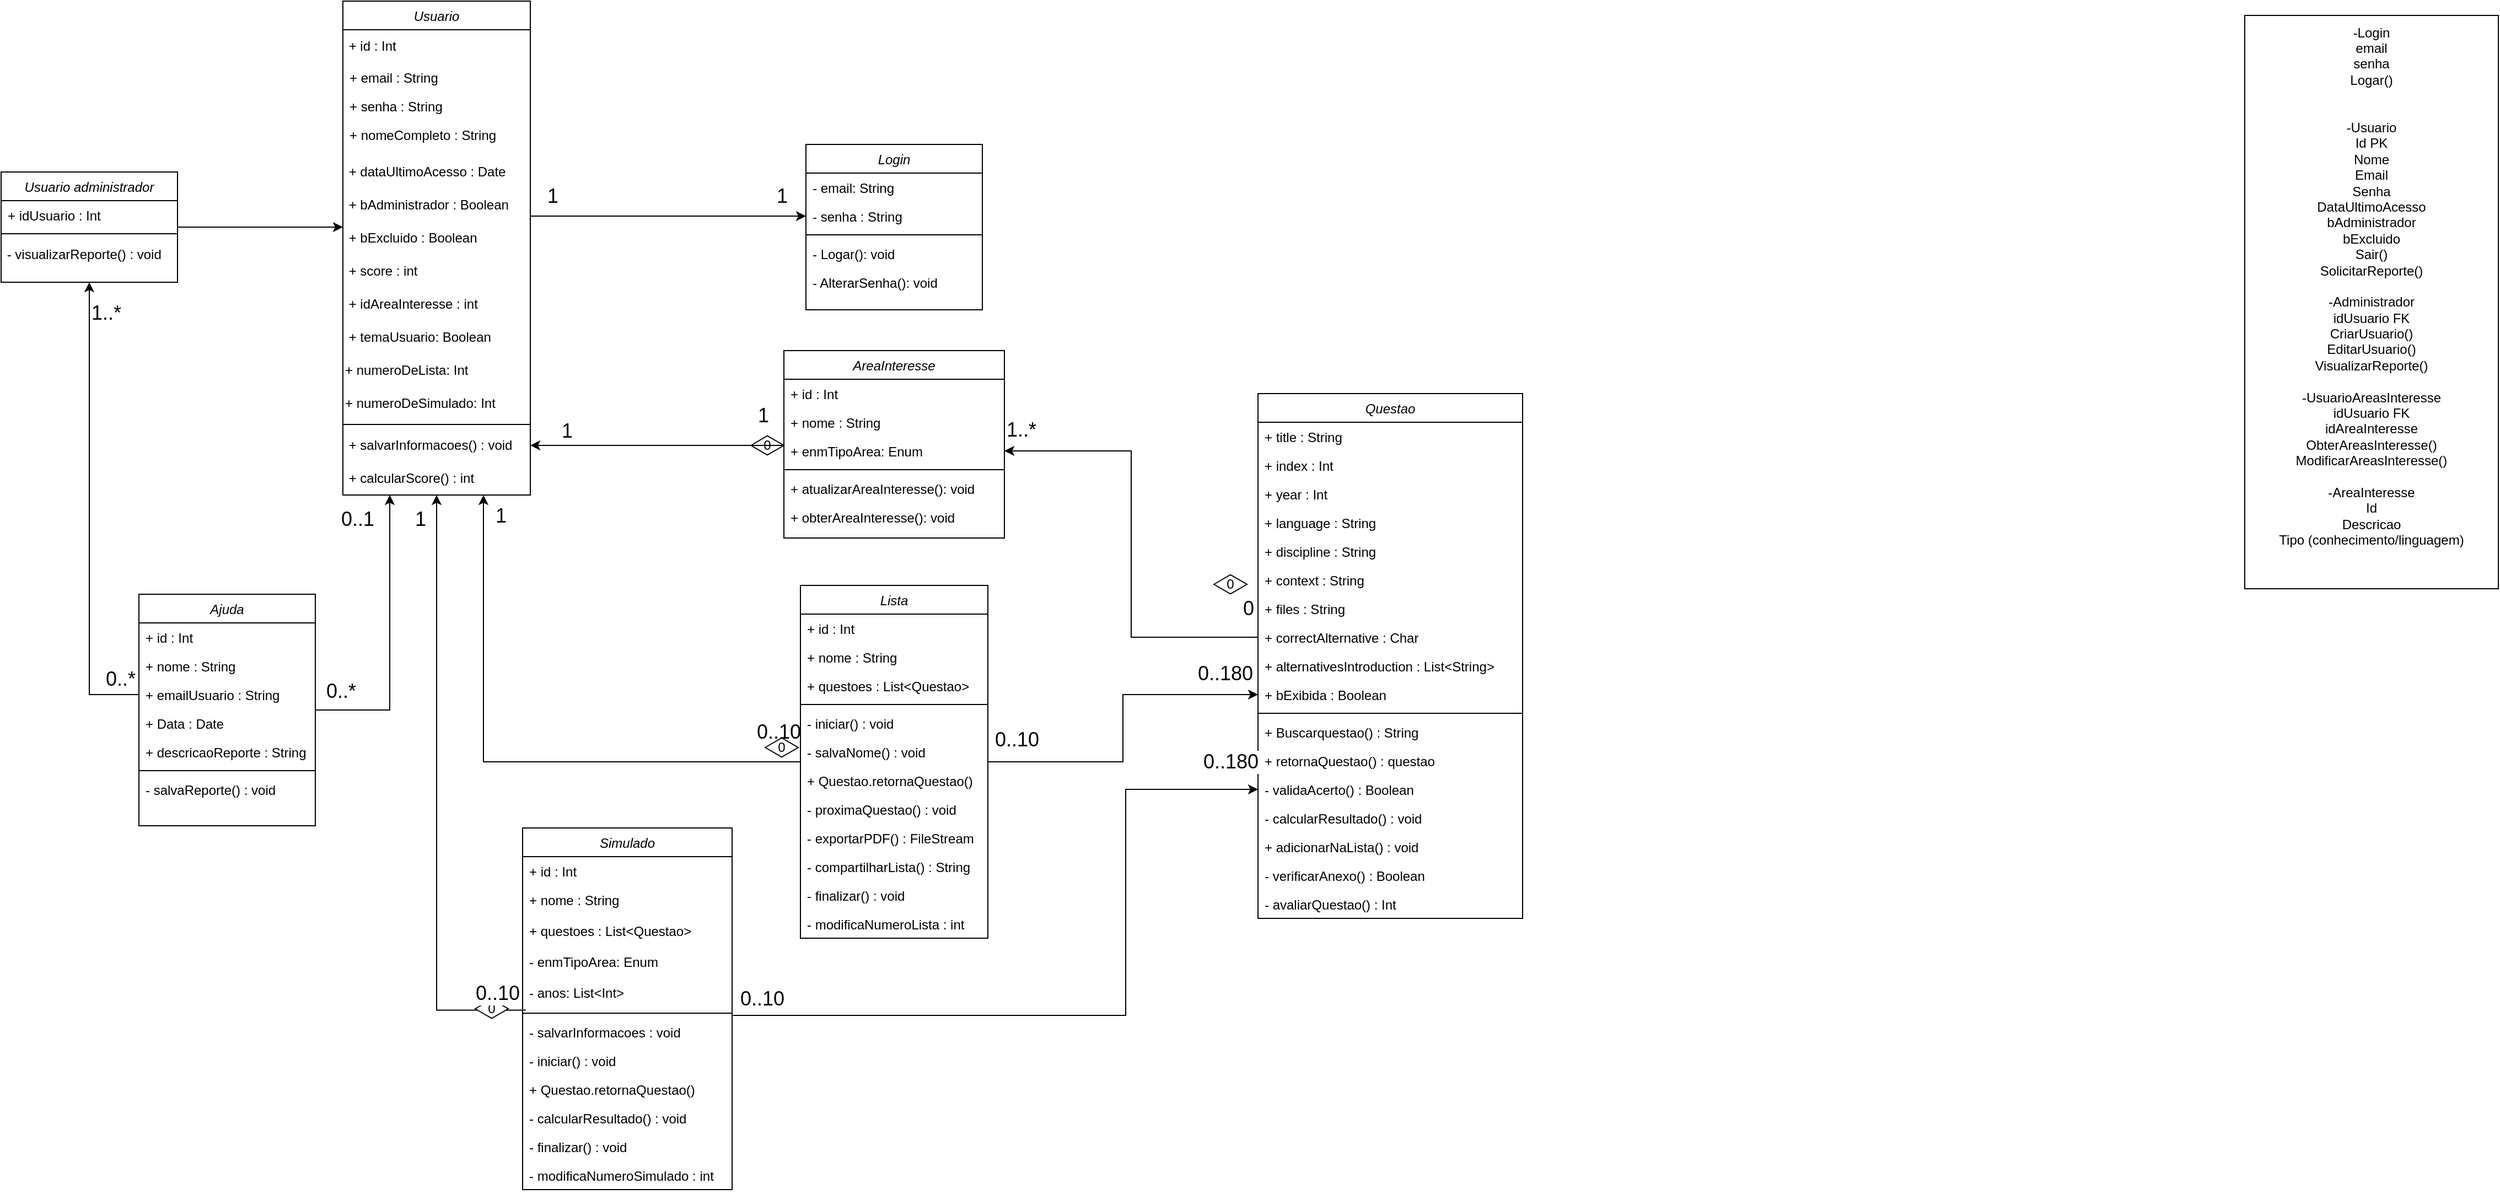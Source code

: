 <mxfile version="26.2.14">
  <diagram id="C5RBs43oDa-KdzZeNtuy" name="Page-1">
    <mxGraphModel dx="3031" dy="785" grid="1" gridSize="10" guides="1" tooltips="1" connect="1" arrows="1" fold="1" page="1" pageScale="1" pageWidth="827" pageHeight="1169" math="0" shadow="0">
      <root>
        <mxCell id="WIyWlLk6GJQsqaUBKTNV-0" />
        <mxCell id="WIyWlLk6GJQsqaUBKTNV-1" parent="WIyWlLk6GJQsqaUBKTNV-0" />
        <mxCell id="c03Vbg7cdXfMLgZm8cjn-12" style="edgeStyle=orthogonalEdgeStyle;rounded=0;orthogonalLoop=1;jettySize=auto;html=1;entryX=0;entryY=0.5;entryDx=0;entryDy=0;" edge="1" parent="WIyWlLk6GJQsqaUBKTNV-1" source="zkfFHV4jXpPFQw0GAbJ--0" target="qV7Jv20aMx51wb-Dibgy-13">
          <mxGeometry relative="1" as="geometry">
            <mxPoint x="-785" y="232" as="targetPoint" />
            <Array as="points">
              <mxPoint x="-925" y="232" />
              <mxPoint x="-925" y="232" />
            </Array>
          </mxGeometry>
        </mxCell>
        <mxCell id="c03Vbg7cdXfMLgZm8cjn-13" value="&lt;font style=&quot;font-size: 18px;&quot;&gt;1&lt;/font&gt;" style="edgeLabel;html=1;align=center;verticalAlign=middle;resizable=0;points=[];" connectable="0" vertex="1" parent="c03Vbg7cdXfMLgZm8cjn-12">
          <mxGeometry x="0.764" y="-3" relative="1" as="geometry">
            <mxPoint x="7" y="-21" as="offset" />
          </mxGeometry>
        </mxCell>
        <mxCell id="zkfFHV4jXpPFQw0GAbJ--0" value="Usuario" style="swimlane;fontStyle=2;align=center;verticalAlign=top;childLayout=stackLayout;horizontal=1;startSize=26;horizontalStack=0;resizeParent=1;resizeLast=0;collapsible=1;marginBottom=0;rounded=0;shadow=0;strokeWidth=1;" parent="WIyWlLk6GJQsqaUBKTNV-1" vertex="1">
          <mxGeometry x="-1155" y="37" width="170" height="448" as="geometry">
            <mxRectangle x="230" y="140" width="160" height="26" as="alternateBounds" />
          </mxGeometry>
        </mxCell>
        <mxCell id="qV7Jv20aMx51wb-Dibgy-1" value="&amp;nbsp;+ id : Int" style="text;html=1;align=left;verticalAlign=middle;whiteSpace=wrap;rounded=0;" parent="zkfFHV4jXpPFQw0GAbJ--0" vertex="1">
          <mxGeometry y="26" width="170" height="30" as="geometry" />
        </mxCell>
        <mxCell id="zkfFHV4jXpPFQw0GAbJ--1" value="+ email : String" style="text;align=left;verticalAlign=top;spacingLeft=4;spacingRight=4;overflow=hidden;rotatable=0;points=[[0,0.5],[1,0.5]];portConstraint=eastwest;" parent="zkfFHV4jXpPFQw0GAbJ--0" vertex="1">
          <mxGeometry y="56" width="170" height="26" as="geometry" />
        </mxCell>
        <mxCell id="zkfFHV4jXpPFQw0GAbJ--2" value="+ senha : String" style="text;align=left;verticalAlign=top;spacingLeft=4;spacingRight=4;overflow=hidden;rotatable=0;points=[[0,0.5],[1,0.5]];portConstraint=eastwest;rounded=0;shadow=0;html=0;" parent="zkfFHV4jXpPFQw0GAbJ--0" vertex="1">
          <mxGeometry y="82" width="170" height="26" as="geometry" />
        </mxCell>
        <mxCell id="zkfFHV4jXpPFQw0GAbJ--3" value="+ nomeCompleto : String" style="text;align=left;verticalAlign=top;spacingLeft=4;spacingRight=4;overflow=hidden;rotatable=0;points=[[0,0.5],[1,0.5]];portConstraint=eastwest;rounded=0;shadow=0;html=0;" parent="zkfFHV4jXpPFQw0GAbJ--0" vertex="1">
          <mxGeometry y="108" width="170" height="32" as="geometry" />
        </mxCell>
        <mxCell id="qV7Jv20aMx51wb-Dibgy-7" value="&amp;nbsp;+ dataUltimoAcesso : Date" style="text;html=1;align=left;verticalAlign=middle;whiteSpace=wrap;rounded=0;" parent="zkfFHV4jXpPFQw0GAbJ--0" vertex="1">
          <mxGeometry y="140" width="170" height="30" as="geometry" />
        </mxCell>
        <mxCell id="qV7Jv20aMx51wb-Dibgy-8" value="&amp;nbsp;+ bAdministrador : Boolean" style="text;html=1;align=left;verticalAlign=middle;whiteSpace=wrap;rounded=0;" parent="zkfFHV4jXpPFQw0GAbJ--0" vertex="1">
          <mxGeometry y="170" width="170" height="30" as="geometry" />
        </mxCell>
        <mxCell id="qV7Jv20aMx51wb-Dibgy-9" value="&amp;nbsp;+ bExcluido : Boolean" style="text;html=1;align=left;verticalAlign=middle;whiteSpace=wrap;rounded=0;" parent="zkfFHV4jXpPFQw0GAbJ--0" vertex="1">
          <mxGeometry y="200" width="170" height="30" as="geometry" />
        </mxCell>
        <mxCell id="nvasFHb4Qg3l4fAu3OuT-20" value="&amp;nbsp;+ score : int" style="text;html=1;align=left;verticalAlign=middle;whiteSpace=wrap;rounded=0;" parent="zkfFHV4jXpPFQw0GAbJ--0" vertex="1">
          <mxGeometry y="230" width="170" height="30" as="geometry" />
        </mxCell>
        <mxCell id="nvasFHb4Qg3l4fAu3OuT-32" value="&amp;nbsp;+ idAreaInteresse : int" style="text;html=1;align=left;verticalAlign=middle;whiteSpace=wrap;rounded=0;" parent="zkfFHV4jXpPFQw0GAbJ--0" vertex="1">
          <mxGeometry y="260" width="170" height="30" as="geometry" />
        </mxCell>
        <mxCell id="c03Vbg7cdXfMLgZm8cjn-0" value="&amp;nbsp;+ temaUsuario: Boolean" style="text;html=1;align=left;verticalAlign=middle;whiteSpace=wrap;rounded=0;" vertex="1" parent="zkfFHV4jXpPFQw0GAbJ--0">
          <mxGeometry y="290" width="170" height="30" as="geometry" />
        </mxCell>
        <mxCell id="c03Vbg7cdXfMLgZm8cjn-41" value="+ numeroDeLista: Int" style="text;html=1;align=left;verticalAlign=middle;whiteSpace=wrap;rounded=0;" vertex="1" parent="zkfFHV4jXpPFQw0GAbJ--0">
          <mxGeometry y="320" width="170" height="30" as="geometry" />
        </mxCell>
        <mxCell id="c03Vbg7cdXfMLgZm8cjn-42" value="+ numeroDeSimulado: Int" style="text;html=1;align=left;verticalAlign=middle;whiteSpace=wrap;rounded=0;" vertex="1" parent="zkfFHV4jXpPFQw0GAbJ--0">
          <mxGeometry y="350" width="170" height="30" as="geometry" />
        </mxCell>
        <mxCell id="zkfFHV4jXpPFQw0GAbJ--4" value="" style="line;html=1;strokeWidth=1;align=left;verticalAlign=middle;spacingTop=-1;spacingLeft=3;spacingRight=3;rotatable=0;labelPosition=right;points=[];portConstraint=eastwest;" parent="zkfFHV4jXpPFQw0GAbJ--0" vertex="1">
          <mxGeometry y="380" width="170" height="8" as="geometry" />
        </mxCell>
        <mxCell id="c03Vbg7cdXfMLgZm8cjn-8" value="&amp;nbsp;+ salvarInformacoes() : void" style="text;strokeColor=none;align=left;fillColor=none;html=1;verticalAlign=middle;whiteSpace=wrap;rounded=0;" vertex="1" parent="zkfFHV4jXpPFQw0GAbJ--0">
          <mxGeometry y="388" width="170" height="30" as="geometry" />
        </mxCell>
        <mxCell id="nvasFHb4Qg3l4fAu3OuT-42" value="&amp;nbsp;+ calcularScore() : int" style="text;strokeColor=none;align=left;fillColor=none;html=1;verticalAlign=middle;whiteSpace=wrap;rounded=0;" parent="zkfFHV4jXpPFQw0GAbJ--0" vertex="1">
          <mxGeometry y="418" width="170" height="30" as="geometry" />
        </mxCell>
        <mxCell id="qV7Jv20aMx51wb-Dibgy-11" value="Login" style="swimlane;fontStyle=2;align=center;verticalAlign=top;childLayout=stackLayout;horizontal=1;startSize=26;horizontalStack=0;resizeParent=1;resizeLast=0;collapsible=1;marginBottom=0;rounded=0;shadow=0;strokeWidth=1;" parent="WIyWlLk6GJQsqaUBKTNV-1" vertex="1">
          <mxGeometry x="-735" y="167" width="160" height="150" as="geometry">
            <mxRectangle x="230" y="140" width="160" height="26" as="alternateBounds" />
          </mxGeometry>
        </mxCell>
        <mxCell id="qV7Jv20aMx51wb-Dibgy-12" value="- email: String" style="text;align=left;verticalAlign=top;spacingLeft=4;spacingRight=4;overflow=hidden;rotatable=0;points=[[0,0.5],[1,0.5]];portConstraint=eastwest;" parent="qV7Jv20aMx51wb-Dibgy-11" vertex="1">
          <mxGeometry y="26" width="160" height="26" as="geometry" />
        </mxCell>
        <mxCell id="qV7Jv20aMx51wb-Dibgy-13" value="- senha : String" style="text;align=left;verticalAlign=top;spacingLeft=4;spacingRight=4;overflow=hidden;rotatable=0;points=[[0,0.5],[1,0.5]];portConstraint=eastwest;rounded=0;shadow=0;html=0;" parent="qV7Jv20aMx51wb-Dibgy-11" vertex="1">
          <mxGeometry y="52" width="160" height="26" as="geometry" />
        </mxCell>
        <mxCell id="qV7Jv20aMx51wb-Dibgy-24" value="" style="line;html=1;strokeWidth=1;align=left;verticalAlign=middle;spacingTop=-1;spacingLeft=3;spacingRight=3;rotatable=0;labelPosition=right;points=[];portConstraint=eastwest;" parent="qV7Jv20aMx51wb-Dibgy-11" vertex="1">
          <mxGeometry y="78" width="160" height="8" as="geometry" />
        </mxCell>
        <mxCell id="qV7Jv20aMx51wb-Dibgy-25" value="- Logar(): void" style="text;align=left;verticalAlign=top;spacingLeft=4;spacingRight=4;overflow=hidden;rotatable=0;points=[[0,0.5],[1,0.5]];portConstraint=eastwest;" parent="qV7Jv20aMx51wb-Dibgy-11" vertex="1">
          <mxGeometry y="86" width="160" height="26" as="geometry" />
        </mxCell>
        <mxCell id="qV7Jv20aMx51wb-Dibgy-36" value="- AlterarSenha(): void" style="text;align=left;verticalAlign=top;spacingLeft=4;spacingRight=4;overflow=hidden;rotatable=0;points=[[0,0.5],[1,0.5]];portConstraint=eastwest;" parent="qV7Jv20aMx51wb-Dibgy-11" vertex="1">
          <mxGeometry y="112" width="160" height="26" as="geometry" />
        </mxCell>
        <mxCell id="t_7tJUlSHLkXZCwPJLof-0" value="&lt;div&gt;-Login&lt;/div&gt;&lt;div&gt;email&lt;/div&gt;&lt;div&gt;senha&lt;/div&gt;&lt;div&gt;Logar()&lt;/div&gt;&lt;div&gt;&lt;br&gt;&lt;/div&gt;&lt;div&gt;&lt;br&gt;&lt;/div&gt;&lt;div&gt;-Usuario&lt;/div&gt;&lt;div&gt;Id PK&lt;/div&gt;&lt;div&gt;Nome&lt;/div&gt;&lt;div&gt;Email&lt;/div&gt;&lt;div&gt;Senha&lt;/div&gt;&lt;div&gt;DataUltimoAcesso&lt;/div&gt;&lt;div&gt;bAdministrador&lt;/div&gt;&lt;div&gt;bExcluido&lt;/div&gt;&lt;div&gt;Sair()&lt;/div&gt;&lt;div&gt;SolicitarReporte()&lt;/div&gt;&lt;div&gt;&lt;br&gt;&lt;/div&gt;&lt;div&gt;-Administrador&lt;/div&gt;&lt;div&gt;idUsuario FK&lt;/div&gt;&lt;div&gt;CriarUsuario()&lt;/div&gt;&lt;div&gt;EditarUsuario()&lt;/div&gt;&lt;div&gt;VisualizarReporte()&lt;/div&gt;&lt;div&gt;&lt;br&gt;&lt;/div&gt;&lt;div&gt;-UsuarioAreasInteresse&lt;/div&gt;&lt;div&gt;idUsuario FK&lt;/div&gt;&lt;div&gt;idAreaInteresse&lt;/div&gt;&lt;div&gt;ObterAreasInteresse()&lt;/div&gt;&lt;div&gt;ModificarAreasInteresse()&lt;/div&gt;&lt;div&gt;&lt;br&gt;&lt;/div&gt;&lt;div&gt;-AreaInteresse&lt;/div&gt;&lt;div&gt;Id&lt;/div&gt;&lt;div&gt;Descricao&lt;/div&gt;&lt;div&gt;Tipo (conhecimento/linguagem)&lt;/div&gt;&lt;div&gt;&lt;br&gt;&lt;/div&gt;&lt;div&gt;&lt;br&gt;&lt;/div&gt;" style="rounded=0;whiteSpace=wrap;html=1;" parent="WIyWlLk6GJQsqaUBKTNV-1" vertex="1">
          <mxGeometry x="570" y="50" width="230" height="520" as="geometry" />
        </mxCell>
        <mxCell id="c03Vbg7cdXfMLgZm8cjn-75" style="edgeStyle=orthogonalEdgeStyle;rounded=0;orthogonalLoop=1;jettySize=auto;html=1;" edge="1" parent="WIyWlLk6GJQsqaUBKTNV-1" source="qV7Jv20aMx51wb-Dibgy-28" target="qV7Jv20aMx51wb-Dibgy-9">
          <mxGeometry relative="1" as="geometry">
            <Array as="points">
              <mxPoint x="-1185" y="242" />
              <mxPoint x="-1185" y="242" />
            </Array>
          </mxGeometry>
        </mxCell>
        <mxCell id="qV7Jv20aMx51wb-Dibgy-28" value="Usuario administrador" style="swimlane;fontStyle=2;align=center;verticalAlign=top;childLayout=stackLayout;horizontal=1;startSize=26;horizontalStack=0;resizeParent=1;resizeLast=0;collapsible=1;marginBottom=0;rounded=0;shadow=0;strokeWidth=1;" parent="WIyWlLk6GJQsqaUBKTNV-1" vertex="1">
          <mxGeometry x="-1465" y="192" width="160" height="100" as="geometry">
            <mxRectangle x="230" y="140" width="160" height="26" as="alternateBounds" />
          </mxGeometry>
        </mxCell>
        <mxCell id="qV7Jv20aMx51wb-Dibgy-29" value="+ idUsuario : Int" style="text;align=left;verticalAlign=top;spacingLeft=4;spacingRight=4;overflow=hidden;rotatable=0;points=[[0,0.5],[1,0.5]];portConstraint=eastwest;" parent="qV7Jv20aMx51wb-Dibgy-28" vertex="1">
          <mxGeometry y="26" width="160" height="26" as="geometry" />
        </mxCell>
        <mxCell id="qV7Jv20aMx51wb-Dibgy-32" value="" style="line;html=1;strokeWidth=1;align=left;verticalAlign=middle;spacingTop=-1;spacingLeft=3;spacingRight=3;rotatable=0;labelPosition=right;points=[];portConstraint=eastwest;" parent="qV7Jv20aMx51wb-Dibgy-28" vertex="1">
          <mxGeometry y="52" width="160" height="8" as="geometry" />
        </mxCell>
        <mxCell id="qV7Jv20aMx51wb-Dibgy-34" value="&lt;span style=&quot;text-wrap-mode: nowrap;&quot;&gt;&amp;nbsp;- visualizarReporte() : void&lt;/span&gt;" style="text;html=1;align=left;verticalAlign=middle;whiteSpace=wrap;rounded=0;" parent="qV7Jv20aMx51wb-Dibgy-28" vertex="1">
          <mxGeometry y="60" width="160" height="30" as="geometry" />
        </mxCell>
        <mxCell id="c03Vbg7cdXfMLgZm8cjn-46" style="edgeStyle=orthogonalEdgeStyle;rounded=0;orthogonalLoop=1;jettySize=auto;html=1;entryX=0.75;entryY=1;entryDx=0;entryDy=0;" edge="1" parent="WIyWlLk6GJQsqaUBKTNV-1" source="qV7Jv20aMx51wb-Dibgy-37" target="nvasFHb4Qg3l4fAu3OuT-42">
          <mxGeometry relative="1" as="geometry" />
        </mxCell>
        <mxCell id="c03Vbg7cdXfMLgZm8cjn-49" value="&lt;font style=&quot;font-size: 18px;&quot;&gt;1&lt;/font&gt;" style="edgeLabel;html=1;align=center;verticalAlign=middle;resizable=0;points=[];" connectable="0" vertex="1" parent="c03Vbg7cdXfMLgZm8cjn-46">
          <mxGeometry x="0.936" relative="1" as="geometry">
            <mxPoint x="15" y="2" as="offset" />
          </mxGeometry>
        </mxCell>
        <mxCell id="c03Vbg7cdXfMLgZm8cjn-50" value="&lt;font style=&quot;font-size: 18px;&quot;&gt;0..10&lt;/font&gt;" style="edgeLabel;html=1;align=center;verticalAlign=middle;resizable=0;points=[];" connectable="0" vertex="1" parent="c03Vbg7cdXfMLgZm8cjn-46">
          <mxGeometry x="-0.737" y="-1" relative="1" as="geometry">
            <mxPoint x="49" y="-26" as="offset" />
          </mxGeometry>
        </mxCell>
        <mxCell id="c03Vbg7cdXfMLgZm8cjn-57" style="edgeStyle=orthogonalEdgeStyle;rounded=0;orthogonalLoop=1;jettySize=auto;html=1;entryX=0;entryY=0.5;entryDx=0;entryDy=0;" edge="1" parent="WIyWlLk6GJQsqaUBKTNV-1" source="qV7Jv20aMx51wb-Dibgy-37" target="nvasFHb4Qg3l4fAu3OuT-40">
          <mxGeometry relative="1" as="geometry" />
        </mxCell>
        <mxCell id="c03Vbg7cdXfMLgZm8cjn-58" value="&lt;font style=&quot;font-size: 18px;&quot;&gt;0..10&lt;/font&gt;" style="edgeLabel;html=1;align=center;verticalAlign=middle;resizable=0;points=[];" connectable="0" vertex="1" parent="c03Vbg7cdXfMLgZm8cjn-57">
          <mxGeometry x="-0.905" y="-2" relative="1" as="geometry">
            <mxPoint x="11" y="-22" as="offset" />
          </mxGeometry>
        </mxCell>
        <mxCell id="c03Vbg7cdXfMLgZm8cjn-59" value="&lt;font style=&quot;font-size: 18px;&quot;&gt;0..180&lt;/font&gt;" style="edgeLabel;html=1;align=center;verticalAlign=middle;resizable=0;points=[];" connectable="0" vertex="1" parent="c03Vbg7cdXfMLgZm8cjn-57">
          <mxGeometry x="0.882" y="2" relative="1" as="geometry">
            <mxPoint x="-12" y="-17" as="offset" />
          </mxGeometry>
        </mxCell>
        <mxCell id="qV7Jv20aMx51wb-Dibgy-37" value="Lista" style="swimlane;fontStyle=2;align=center;verticalAlign=top;childLayout=stackLayout;horizontal=1;startSize=26;horizontalStack=0;resizeParent=1;resizeLast=0;collapsible=1;marginBottom=0;rounded=0;shadow=0;strokeWidth=1;" parent="WIyWlLk6GJQsqaUBKTNV-1" vertex="1">
          <mxGeometry x="-740" y="567" width="170" height="320" as="geometry">
            <mxRectangle x="230" y="140" width="160" height="26" as="alternateBounds" />
          </mxGeometry>
        </mxCell>
        <mxCell id="c03Vbg7cdXfMLgZm8cjn-5" value="+ id : Int" style="text;align=left;verticalAlign=top;spacingLeft=4;spacingRight=4;overflow=hidden;rotatable=0;points=[[0,0.5],[1,0.5]];portConstraint=eastwest;" vertex="1" parent="qV7Jv20aMx51wb-Dibgy-37">
          <mxGeometry y="26" width="170" height="26" as="geometry" />
        </mxCell>
        <mxCell id="qV7Jv20aMx51wb-Dibgy-39" value="+ nome : String" style="text;align=left;verticalAlign=top;spacingLeft=4;spacingRight=4;overflow=hidden;rotatable=0;points=[[0,0.5],[1,0.5]];portConstraint=eastwest;rounded=0;shadow=0;html=0;" parent="qV7Jv20aMx51wb-Dibgy-37" vertex="1">
          <mxGeometry y="52" width="170" height="26" as="geometry" />
        </mxCell>
        <mxCell id="nvasFHb4Qg3l4fAu3OuT-1" value="+ questoes : List&lt;Questao&gt;" style="text;align=left;verticalAlign=top;spacingLeft=4;spacingRight=4;overflow=hidden;rotatable=0;points=[[0,0.5],[1,0.5]];portConstraint=eastwest;rounded=0;shadow=0;html=0;" parent="qV7Jv20aMx51wb-Dibgy-37" vertex="1">
          <mxGeometry y="78" width="170" height="26" as="geometry" />
        </mxCell>
        <mxCell id="qV7Jv20aMx51wb-Dibgy-45" value="" style="line;html=1;strokeWidth=1;align=left;verticalAlign=middle;spacingTop=-1;spacingLeft=3;spacingRight=3;rotatable=0;labelPosition=right;points=[];portConstraint=eastwest;" parent="qV7Jv20aMx51wb-Dibgy-37" vertex="1">
          <mxGeometry y="104" width="170" height="8" as="geometry" />
        </mxCell>
        <mxCell id="qV7Jv20aMx51wb-Dibgy-61" value="- iniciar() : void" style="text;align=left;verticalAlign=top;spacingLeft=4;spacingRight=4;overflow=hidden;rotatable=0;points=[[0,0.5],[1,0.5]];portConstraint=eastwest;" parent="qV7Jv20aMx51wb-Dibgy-37" vertex="1">
          <mxGeometry y="112" width="170" height="26" as="geometry" />
        </mxCell>
        <mxCell id="c03Vbg7cdXfMLgZm8cjn-56" value="- salvaNome() : void" style="text;align=left;verticalAlign=top;spacingLeft=4;spacingRight=4;overflow=hidden;rotatable=0;points=[[0,0.5],[1,0.5]];portConstraint=eastwest;" vertex="1" parent="qV7Jv20aMx51wb-Dibgy-37">
          <mxGeometry y="138" width="170" height="26" as="geometry" />
        </mxCell>
        <mxCell id="nvasFHb4Qg3l4fAu3OuT-2" value="+ Questao.retornaQuestao()" style="text;align=left;verticalAlign=top;spacingLeft=4;spacingRight=4;overflow=hidden;rotatable=0;points=[[0,0.5],[1,0.5]];portConstraint=eastwest;" parent="qV7Jv20aMx51wb-Dibgy-37" vertex="1">
          <mxGeometry y="164" width="170" height="26" as="geometry" />
        </mxCell>
        <mxCell id="qV7Jv20aMx51wb-Dibgy-46" value="- proximaQuestao() : void" style="text;align=left;verticalAlign=top;spacingLeft=4;spacingRight=4;overflow=hidden;rotatable=0;points=[[0,0.5],[1,0.5]];portConstraint=eastwest;" parent="qV7Jv20aMx51wb-Dibgy-37" vertex="1">
          <mxGeometry y="190" width="170" height="26" as="geometry" />
        </mxCell>
        <mxCell id="qV7Jv20aMx51wb-Dibgy-47" value="- exportarPDF() : FileStream" style="text;align=left;verticalAlign=top;spacingLeft=4;spacingRight=4;overflow=hidden;rotatable=0;points=[[0,0.5],[1,0.5]];portConstraint=eastwest;" parent="qV7Jv20aMx51wb-Dibgy-37" vertex="1">
          <mxGeometry y="216" width="170" height="26" as="geometry" />
        </mxCell>
        <mxCell id="c03Vbg7cdXfMLgZm8cjn-1" value="- compartilharLista() : String" style="text;align=left;verticalAlign=top;spacingLeft=4;spacingRight=4;overflow=hidden;rotatable=0;points=[[0,0.5],[1,0.5]];portConstraint=eastwest;" vertex="1" parent="qV7Jv20aMx51wb-Dibgy-37">
          <mxGeometry y="242" width="170" height="26" as="geometry" />
        </mxCell>
        <mxCell id="qV7Jv20aMx51wb-Dibgy-62" value="- finalizar() : void" style="text;align=left;verticalAlign=top;spacingLeft=4;spacingRight=4;overflow=hidden;rotatable=0;points=[[0,0.5],[1,0.5]];portConstraint=eastwest;" parent="qV7Jv20aMx51wb-Dibgy-37" vertex="1">
          <mxGeometry y="268" width="170" height="26" as="geometry" />
        </mxCell>
        <mxCell id="c03Vbg7cdXfMLgZm8cjn-51" value="- modificaNumeroLista : int" style="text;align=left;verticalAlign=top;spacingLeft=4;spacingRight=4;overflow=hidden;rotatable=0;points=[[0,0.5],[1,0.5]];portConstraint=eastwest;" vertex="1" parent="qV7Jv20aMx51wb-Dibgy-37">
          <mxGeometry y="294" width="170" height="26" as="geometry" />
        </mxCell>
        <mxCell id="c03Vbg7cdXfMLgZm8cjn-65" style="edgeStyle=orthogonalEdgeStyle;rounded=0;orthogonalLoop=1;jettySize=auto;html=1;entryX=0.5;entryY=1;entryDx=0;entryDy=0;exitX=0.015;exitY=1.043;exitDx=0;exitDy=0;exitPerimeter=0;" edge="1" parent="WIyWlLk6GJQsqaUBKTNV-1" source="c03Vbg7cdXfMLgZm8cjn-61" target="nvasFHb4Qg3l4fAu3OuT-42">
          <mxGeometry relative="1" as="geometry" />
        </mxCell>
        <mxCell id="c03Vbg7cdXfMLgZm8cjn-71" style="edgeStyle=orthogonalEdgeStyle;rounded=0;orthogonalLoop=1;jettySize=auto;html=1;entryX=0;entryY=0.5;entryDx=0;entryDy=0;exitX=1.004;exitY=-0.077;exitDx=0;exitDy=0;exitPerimeter=0;" edge="1" parent="WIyWlLk6GJQsqaUBKTNV-1" source="c03Vbg7cdXfMLgZm8cjn-62" target="qV7Jv20aMx51wb-Dibgy-60">
          <mxGeometry relative="1" as="geometry">
            <Array as="points">
              <mxPoint x="-445" y="957" />
              <mxPoint x="-445" y="752" />
            </Array>
          </mxGeometry>
        </mxCell>
        <mxCell id="qV7Jv20aMx51wb-Dibgy-48" value="Simulado" style="swimlane;fontStyle=2;align=center;verticalAlign=top;childLayout=stackLayout;horizontal=1;startSize=26;horizontalStack=0;resizeParent=1;resizeLast=0;collapsible=1;marginBottom=0;rounded=0;shadow=0;strokeWidth=1;" parent="WIyWlLk6GJQsqaUBKTNV-1" vertex="1">
          <mxGeometry x="-992" y="787" width="190" height="328" as="geometry">
            <mxRectangle x="230" y="140" width="160" height="26" as="alternateBounds" />
          </mxGeometry>
        </mxCell>
        <mxCell id="qV7Jv20aMx51wb-Dibgy-49" value="+ id : Int" style="text;align=left;verticalAlign=top;spacingLeft=4;spacingRight=4;overflow=hidden;rotatable=0;points=[[0,0.5],[1,0.5]];portConstraint=eastwest;" parent="qV7Jv20aMx51wb-Dibgy-48" vertex="1">
          <mxGeometry y="26" width="190" height="26" as="geometry" />
        </mxCell>
        <mxCell id="qV7Jv20aMx51wb-Dibgy-50" value="+ nome : String" style="text;align=left;verticalAlign=top;spacingLeft=4;spacingRight=4;overflow=hidden;rotatable=0;points=[[0,0.5],[1,0.5]];portConstraint=eastwest;rounded=0;shadow=0;html=0;" parent="qV7Jv20aMx51wb-Dibgy-48" vertex="1">
          <mxGeometry y="52" width="190" height="28" as="geometry" />
        </mxCell>
        <mxCell id="nvasFHb4Qg3l4fAu3OuT-0" value="+ questoes : List&lt;Questao&gt;" style="text;align=left;verticalAlign=top;spacingLeft=4;spacingRight=4;overflow=hidden;rotatable=0;points=[[0,0.5],[1,0.5]];portConstraint=eastwest;rounded=0;shadow=0;html=0;" parent="qV7Jv20aMx51wb-Dibgy-48" vertex="1">
          <mxGeometry y="80" width="190" height="28" as="geometry" />
        </mxCell>
        <mxCell id="c03Vbg7cdXfMLgZm8cjn-60" value="- enmTipoArea: Enum" style="text;align=left;verticalAlign=top;spacingLeft=4;spacingRight=4;overflow=hidden;rotatable=0;points=[[0,0.5],[1,0.5]];portConstraint=eastwest;rounded=0;shadow=0;html=0;" vertex="1" parent="qV7Jv20aMx51wb-Dibgy-48">
          <mxGeometry y="108" width="190" height="28" as="geometry" />
        </mxCell>
        <mxCell id="c03Vbg7cdXfMLgZm8cjn-61" value="- anos: List&lt;Int&gt;" style="text;align=left;verticalAlign=top;spacingLeft=4;spacingRight=4;overflow=hidden;rotatable=0;points=[[0,0.5],[1,0.5]];portConstraint=eastwest;rounded=0;shadow=0;html=0;" vertex="1" parent="qV7Jv20aMx51wb-Dibgy-48">
          <mxGeometry y="136" width="190" height="28" as="geometry" />
        </mxCell>
        <mxCell id="qV7Jv20aMx51wb-Dibgy-51" value="" style="line;html=1;strokeWidth=1;align=left;verticalAlign=middle;spacingTop=-1;spacingLeft=3;spacingRight=3;rotatable=0;labelPosition=right;points=[];portConstraint=eastwest;" parent="qV7Jv20aMx51wb-Dibgy-48" vertex="1">
          <mxGeometry y="164" width="190" height="8" as="geometry" />
        </mxCell>
        <mxCell id="c03Vbg7cdXfMLgZm8cjn-62" value="- salvarInformacoes : void" style="text;align=left;verticalAlign=top;spacingLeft=4;spacingRight=4;overflow=hidden;rotatable=0;points=[[0,0.5],[1,0.5]];portConstraint=eastwest;" vertex="1" parent="qV7Jv20aMx51wb-Dibgy-48">
          <mxGeometry y="172" width="190" height="26" as="geometry" />
        </mxCell>
        <mxCell id="qV7Jv20aMx51wb-Dibgy-53" value="- iniciar() : void" style="text;align=left;verticalAlign=top;spacingLeft=4;spacingRight=4;overflow=hidden;rotatable=0;points=[[0,0.5],[1,0.5]];portConstraint=eastwest;" parent="qV7Jv20aMx51wb-Dibgy-48" vertex="1">
          <mxGeometry y="198" width="190" height="26" as="geometry" />
        </mxCell>
        <mxCell id="qV7Jv20aMx51wb-Dibgy-52" value="+ Questao.retornaQuestao()" style="text;align=left;verticalAlign=top;spacingLeft=4;spacingRight=4;overflow=hidden;rotatable=0;points=[[0,0.5],[1,0.5]];portConstraint=eastwest;" parent="qV7Jv20aMx51wb-Dibgy-48" vertex="1">
          <mxGeometry y="224" width="190" height="26" as="geometry" />
        </mxCell>
        <mxCell id="qV7Jv20aMx51wb-Dibgy-55" value="- calcularResultado() : void" style="text;align=left;verticalAlign=top;spacingLeft=4;spacingRight=4;overflow=hidden;rotatable=0;points=[[0,0.5],[1,0.5]];portConstraint=eastwest;" parent="qV7Jv20aMx51wb-Dibgy-48" vertex="1">
          <mxGeometry y="250" width="190" height="26" as="geometry" />
        </mxCell>
        <mxCell id="qV7Jv20aMx51wb-Dibgy-54" value="- finalizar() : void" style="text;align=left;verticalAlign=top;spacingLeft=4;spacingRight=4;overflow=hidden;rotatable=0;points=[[0,0.5],[1,0.5]];portConstraint=eastwest;" parent="qV7Jv20aMx51wb-Dibgy-48" vertex="1">
          <mxGeometry y="276" width="190" height="26" as="geometry" />
        </mxCell>
        <mxCell id="c03Vbg7cdXfMLgZm8cjn-52" value="- modificaNumeroSimulado : int" style="text;align=left;verticalAlign=top;spacingLeft=4;spacingRight=4;overflow=hidden;rotatable=0;points=[[0,0.5],[1,0.5]];portConstraint=eastwest;" vertex="1" parent="qV7Jv20aMx51wb-Dibgy-48">
          <mxGeometry y="302" width="190" height="26" as="geometry" />
        </mxCell>
        <mxCell id="qV7Jv20aMx51wb-Dibgy-56" value="Questao" style="swimlane;fontStyle=2;align=center;verticalAlign=top;childLayout=stackLayout;horizontal=1;startSize=26;horizontalStack=0;resizeParent=1;resizeLast=0;collapsible=1;marginBottom=0;rounded=0;shadow=0;strokeWidth=1;" parent="WIyWlLk6GJQsqaUBKTNV-1" vertex="1">
          <mxGeometry x="-325" y="393" width="240" height="476" as="geometry">
            <mxRectangle x="230" y="140" width="160" height="26" as="alternateBounds" />
          </mxGeometry>
        </mxCell>
        <mxCell id="qV7Jv20aMx51wb-Dibgy-57" value="+ title : String" style="text;align=left;verticalAlign=top;spacingLeft=4;spacingRight=4;overflow=hidden;rotatable=0;points=[[0,0.5],[1,0.5]];portConstraint=eastwest;" parent="qV7Jv20aMx51wb-Dibgy-56" vertex="1">
          <mxGeometry y="26" width="240" height="26" as="geometry" />
        </mxCell>
        <mxCell id="qV7Jv20aMx51wb-Dibgy-58" value="+ index : Int" style="text;align=left;verticalAlign=top;spacingLeft=4;spacingRight=4;overflow=hidden;rotatable=0;points=[[0,0.5],[1,0.5]];portConstraint=eastwest;rounded=0;shadow=0;html=0;" parent="qV7Jv20aMx51wb-Dibgy-56" vertex="1">
          <mxGeometry y="52" width="240" height="26" as="geometry" />
        </mxCell>
        <mxCell id="qV7Jv20aMx51wb-Dibgy-64" value="+ year : Int" style="text;align=left;verticalAlign=top;spacingLeft=4;spacingRight=4;overflow=hidden;rotatable=0;points=[[0,0.5],[1,0.5]];portConstraint=eastwest;rounded=0;shadow=0;html=0;" parent="qV7Jv20aMx51wb-Dibgy-56" vertex="1">
          <mxGeometry y="78" width="240" height="26" as="geometry" />
        </mxCell>
        <mxCell id="qV7Jv20aMx51wb-Dibgy-65" value="+ language : String" style="text;align=left;verticalAlign=top;spacingLeft=4;spacingRight=4;overflow=hidden;rotatable=0;points=[[0,0.5],[1,0.5]];portConstraint=eastwest;rounded=0;shadow=0;html=0;" parent="qV7Jv20aMx51wb-Dibgy-56" vertex="1">
          <mxGeometry y="104" width="240" height="26" as="geometry" />
        </mxCell>
        <mxCell id="qV7Jv20aMx51wb-Dibgy-66" value="+ discipline : String" style="text;align=left;verticalAlign=top;spacingLeft=4;spacingRight=4;overflow=hidden;rotatable=0;points=[[0,0.5],[1,0.5]];portConstraint=eastwest;rounded=0;shadow=0;html=0;" parent="qV7Jv20aMx51wb-Dibgy-56" vertex="1">
          <mxGeometry y="130" width="240" height="26" as="geometry" />
        </mxCell>
        <mxCell id="nvasFHb4Qg3l4fAu3OuT-37" value="+ context : String" style="text;align=left;verticalAlign=top;spacingLeft=4;spacingRight=4;overflow=hidden;rotatable=0;points=[[0,0.5],[1,0.5]];portConstraint=eastwest;rounded=0;shadow=0;html=0;" parent="qV7Jv20aMx51wb-Dibgy-56" vertex="1">
          <mxGeometry y="156" width="240" height="26" as="geometry" />
        </mxCell>
        <mxCell id="nvasFHb4Qg3l4fAu3OuT-38" value="+ files : String" style="text;align=left;verticalAlign=top;spacingLeft=4;spacingRight=4;overflow=hidden;rotatable=0;points=[[0,0.5],[1,0.5]];portConstraint=eastwest;rounded=0;shadow=0;html=0;" parent="qV7Jv20aMx51wb-Dibgy-56" vertex="1">
          <mxGeometry y="182" width="240" height="26" as="geometry" />
        </mxCell>
        <mxCell id="c03Vbg7cdXfMLgZm8cjn-9" value="+ correctAlternative : Char" style="text;align=left;verticalAlign=top;spacingLeft=4;spacingRight=4;overflow=hidden;rotatable=0;points=[[0,0.5],[1,0.5]];portConstraint=eastwest;rounded=0;shadow=0;html=0;" vertex="1" parent="qV7Jv20aMx51wb-Dibgy-56">
          <mxGeometry y="208" width="240" height="26" as="geometry" />
        </mxCell>
        <mxCell id="c03Vbg7cdXfMLgZm8cjn-10" value="+ alternativesIntroduction : List&lt;String&gt;" style="text;align=left;verticalAlign=top;spacingLeft=4;spacingRight=4;overflow=hidden;rotatable=0;points=[[0,0.5],[1,0.5]];portConstraint=eastwest;rounded=0;shadow=0;html=0;" vertex="1" parent="qV7Jv20aMx51wb-Dibgy-56">
          <mxGeometry y="234" width="240" height="26" as="geometry" />
        </mxCell>
        <mxCell id="nvasFHb4Qg3l4fAu3OuT-40" value="+ bExibida : Boolean" style="text;align=left;verticalAlign=top;spacingLeft=4;spacingRight=4;overflow=hidden;rotatable=0;points=[[0,0.5],[1,0.5]];portConstraint=eastwest;rounded=0;shadow=0;html=0;" parent="qV7Jv20aMx51wb-Dibgy-56" vertex="1">
          <mxGeometry y="260" width="240" height="26" as="geometry" />
        </mxCell>
        <mxCell id="qV7Jv20aMx51wb-Dibgy-59" value="" style="line;html=1;strokeWidth=1;align=left;verticalAlign=middle;spacingTop=-1;spacingLeft=3;spacingRight=3;rotatable=0;labelPosition=right;points=[];portConstraint=eastwest;" parent="qV7Jv20aMx51wb-Dibgy-56" vertex="1">
          <mxGeometry y="286" width="240" height="8" as="geometry" />
        </mxCell>
        <mxCell id="nvasFHb4Qg3l4fAu3OuT-39" value="+ Buscarquestao() : String" style="text;align=left;verticalAlign=top;spacingLeft=4;spacingRight=4;overflow=hidden;rotatable=0;points=[[0,0.5],[1,0.5]];portConstraint=eastwest;" parent="qV7Jv20aMx51wb-Dibgy-56" vertex="1">
          <mxGeometry y="294" width="240" height="26" as="geometry" />
        </mxCell>
        <mxCell id="nvasFHb4Qg3l4fAu3OuT-4" value="+ retornaQuestao() : questao" style="text;align=left;verticalAlign=top;spacingLeft=4;spacingRight=4;overflow=hidden;rotatable=0;points=[[0,0.5],[1,0.5]];portConstraint=eastwest;" parent="qV7Jv20aMx51wb-Dibgy-56" vertex="1">
          <mxGeometry y="320" width="240" height="26" as="geometry" />
        </mxCell>
        <mxCell id="qV7Jv20aMx51wb-Dibgy-60" value="- validaAcerto() : Boolean" style="text;align=left;verticalAlign=top;spacingLeft=4;spacingRight=4;overflow=hidden;rotatable=0;points=[[0,0.5],[1,0.5]];portConstraint=eastwest;" parent="qV7Jv20aMx51wb-Dibgy-56" vertex="1">
          <mxGeometry y="346" width="240" height="26" as="geometry" />
        </mxCell>
        <mxCell id="qV7Jv20aMx51wb-Dibgy-63" value="- calcularResultado() : void" style="text;align=left;verticalAlign=top;spacingLeft=4;spacingRight=4;overflow=hidden;rotatable=0;points=[[0,0.5],[1,0.5]];portConstraint=eastwest;" parent="qV7Jv20aMx51wb-Dibgy-56" vertex="1">
          <mxGeometry y="372" width="240" height="26" as="geometry" />
        </mxCell>
        <mxCell id="nvasFHb4Qg3l4fAu3OuT-5" value="+ adicionarNaLista() : void" style="text;align=left;verticalAlign=top;spacingLeft=4;spacingRight=4;overflow=hidden;rotatable=0;points=[[0,0.5],[1,0.5]];portConstraint=eastwest;" parent="qV7Jv20aMx51wb-Dibgy-56" vertex="1">
          <mxGeometry y="398" width="240" height="26" as="geometry" />
        </mxCell>
        <mxCell id="nvasFHb4Qg3l4fAu3OuT-36" value="- verificarAnexo() : Boolean" style="text;align=left;verticalAlign=top;spacingLeft=4;spacingRight=4;overflow=hidden;rotatable=0;points=[[0,0.5],[1,0.5]];portConstraint=eastwest;" parent="qV7Jv20aMx51wb-Dibgy-56" vertex="1">
          <mxGeometry y="424" width="240" height="26" as="geometry" />
        </mxCell>
        <mxCell id="c03Vbg7cdXfMLgZm8cjn-2" value="- avaliarQuestao() : Int" style="text;align=left;verticalAlign=top;spacingLeft=4;spacingRight=4;overflow=hidden;rotatable=0;points=[[0,0.5],[1,0.5]];portConstraint=eastwest;" vertex="1" parent="qV7Jv20aMx51wb-Dibgy-56">
          <mxGeometry y="450" width="240" height="26" as="geometry" />
        </mxCell>
        <mxCell id="qV7Jv20aMx51wb-Dibgy-67" value="AreaInteresse" style="swimlane;fontStyle=2;align=center;verticalAlign=top;childLayout=stackLayout;horizontal=1;startSize=26;horizontalStack=0;resizeParent=1;resizeLast=0;collapsible=1;marginBottom=0;rounded=0;shadow=0;strokeWidth=1;" parent="WIyWlLk6GJQsqaUBKTNV-1" vertex="1">
          <mxGeometry x="-755" y="354" width="200" height="170" as="geometry">
            <mxRectangle x="230" y="140" width="160" height="26" as="alternateBounds" />
          </mxGeometry>
        </mxCell>
        <mxCell id="qV7Jv20aMx51wb-Dibgy-68" value="+ id : Int" style="text;align=left;verticalAlign=top;spacingLeft=4;spacingRight=4;overflow=hidden;rotatable=0;points=[[0,0.5],[1,0.5]];portConstraint=eastwest;" parent="qV7Jv20aMx51wb-Dibgy-67" vertex="1">
          <mxGeometry y="26" width="200" height="26" as="geometry" />
        </mxCell>
        <mxCell id="qV7Jv20aMx51wb-Dibgy-69" value="+ nome : String" style="text;align=left;verticalAlign=top;spacingLeft=4;spacingRight=4;overflow=hidden;rotatable=0;points=[[0,0.5],[1,0.5]];portConstraint=eastwest;rounded=0;shadow=0;html=0;" parent="qV7Jv20aMx51wb-Dibgy-67" vertex="1">
          <mxGeometry y="52" width="200" height="26" as="geometry" />
        </mxCell>
        <mxCell id="nvasFHb4Qg3l4fAu3OuT-33" value="+ enmTipoArea: Enum" style="text;align=left;verticalAlign=top;spacingLeft=4;spacingRight=4;overflow=hidden;rotatable=0;points=[[0,0.5],[1,0.5]];portConstraint=eastwest;rounded=0;shadow=0;html=0;" parent="qV7Jv20aMx51wb-Dibgy-67" vertex="1">
          <mxGeometry y="78" width="200" height="26" as="geometry" />
        </mxCell>
        <mxCell id="qV7Jv20aMx51wb-Dibgy-70" value="" style="line;html=1;strokeWidth=1;align=left;verticalAlign=middle;spacingTop=-1;spacingLeft=3;spacingRight=3;rotatable=0;labelPosition=right;points=[];portConstraint=eastwest;" parent="qV7Jv20aMx51wb-Dibgy-67" vertex="1">
          <mxGeometry y="104" width="200" height="8" as="geometry" />
        </mxCell>
        <mxCell id="qV7Jv20aMx51wb-Dibgy-71" value="+ atualizarAreaInteresse(): void" style="text;align=left;verticalAlign=top;spacingLeft=4;spacingRight=4;overflow=hidden;rotatable=0;points=[[0,0.5],[1,0.5]];portConstraint=eastwest;" parent="qV7Jv20aMx51wb-Dibgy-67" vertex="1">
          <mxGeometry y="112" width="200" height="26" as="geometry" />
        </mxCell>
        <mxCell id="nvasFHb4Qg3l4fAu3OuT-44" value="+ obterAreaInteresse(): void" style="text;align=left;verticalAlign=top;spacingLeft=4;spacingRight=4;overflow=hidden;rotatable=0;points=[[0,0.5],[1,0.5]];portConstraint=eastwest;" parent="qV7Jv20aMx51wb-Dibgy-67" vertex="1">
          <mxGeometry y="138" width="200" height="26" as="geometry" />
        </mxCell>
        <mxCell id="Qj0H2ry5J98sTHLXyiYv-2" style="edgeStyle=orthogonalEdgeStyle;rounded=0;orthogonalLoop=1;jettySize=auto;html=1;entryX=0.25;entryY=1;entryDx=0;entryDy=0;" edge="1" parent="WIyWlLk6GJQsqaUBKTNV-1" source="qV7Jv20aMx51wb-Dibgy-75" target="nvasFHb4Qg3l4fAu3OuT-42">
          <mxGeometry relative="1" as="geometry" />
        </mxCell>
        <mxCell id="qV7Jv20aMx51wb-Dibgy-75" value="Ajuda" style="swimlane;fontStyle=2;align=center;verticalAlign=top;childLayout=stackLayout;horizontal=1;startSize=26;horizontalStack=0;resizeParent=1;resizeLast=0;collapsible=1;marginBottom=0;rounded=0;shadow=0;strokeWidth=1;" parent="WIyWlLk6GJQsqaUBKTNV-1" vertex="1">
          <mxGeometry x="-1340" y="575" width="160" height="210" as="geometry">
            <mxRectangle x="230" y="140" width="160" height="26" as="alternateBounds" />
          </mxGeometry>
        </mxCell>
        <mxCell id="qV7Jv20aMx51wb-Dibgy-76" value="+ id : Int" style="text;align=left;verticalAlign=top;spacingLeft=4;spacingRight=4;overflow=hidden;rotatable=0;points=[[0,0.5],[1,0.5]];portConstraint=eastwest;" parent="qV7Jv20aMx51wb-Dibgy-75" vertex="1">
          <mxGeometry y="26" width="160" height="26" as="geometry" />
        </mxCell>
        <mxCell id="qV7Jv20aMx51wb-Dibgy-77" value="+ nome : String" style="text;align=left;verticalAlign=top;spacingLeft=4;spacingRight=4;overflow=hidden;rotatable=0;points=[[0,0.5],[1,0.5]];portConstraint=eastwest;rounded=0;shadow=0;html=0;" parent="qV7Jv20aMx51wb-Dibgy-75" vertex="1">
          <mxGeometry y="52" width="160" height="26" as="geometry" />
        </mxCell>
        <mxCell id="qV7Jv20aMx51wb-Dibgy-85" value="+ emailUsuario : String" style="text;align=left;verticalAlign=top;spacingLeft=4;spacingRight=4;overflow=hidden;rotatable=0;points=[[0,0.5],[1,0.5]];portConstraint=eastwest;rounded=0;shadow=0;html=0;" parent="qV7Jv20aMx51wb-Dibgy-75" vertex="1">
          <mxGeometry y="78" width="160" height="26" as="geometry" />
        </mxCell>
        <mxCell id="qV7Jv20aMx51wb-Dibgy-86" value="+ Data : Date" style="text;align=left;verticalAlign=top;spacingLeft=4;spacingRight=4;overflow=hidden;rotatable=0;points=[[0,0.5],[1,0.5]];portConstraint=eastwest;rounded=0;shadow=0;html=0;" parent="qV7Jv20aMx51wb-Dibgy-75" vertex="1">
          <mxGeometry y="104" width="160" height="26" as="geometry" />
        </mxCell>
        <mxCell id="c03Vbg7cdXfMLgZm8cjn-4" value="+ descricaoReporte : String" style="text;align=left;verticalAlign=top;spacingLeft=4;spacingRight=4;overflow=hidden;rotatable=0;points=[[0,0.5],[1,0.5]];portConstraint=eastwest;rounded=0;shadow=0;html=0;" vertex="1" parent="qV7Jv20aMx51wb-Dibgy-75">
          <mxGeometry y="130" width="160" height="26" as="geometry" />
        </mxCell>
        <mxCell id="qV7Jv20aMx51wb-Dibgy-78" value="" style="line;html=1;strokeWidth=1;align=left;verticalAlign=middle;spacingTop=-1;spacingLeft=3;spacingRight=3;rotatable=0;labelPosition=right;points=[];portConstraint=eastwest;" parent="qV7Jv20aMx51wb-Dibgy-75" vertex="1">
          <mxGeometry y="156" width="160" height="8" as="geometry" />
        </mxCell>
        <mxCell id="c03Vbg7cdXfMLgZm8cjn-3" value="- salvaReporte() : void" style="text;align=left;verticalAlign=top;spacingLeft=4;spacingRight=4;overflow=hidden;rotatable=0;points=[[0,0.5],[1,0.5]];portConstraint=eastwest;" vertex="1" parent="qV7Jv20aMx51wb-Dibgy-75">
          <mxGeometry y="164" width="160" height="26" as="geometry" />
        </mxCell>
        <mxCell id="c03Vbg7cdXfMLgZm8cjn-14" value="&lt;font style=&quot;font-size: 18px;&quot;&gt;1&lt;/font&gt;" style="edgeLabel;html=1;align=center;verticalAlign=middle;resizable=0;points=[];" connectable="0" vertex="1" parent="WIyWlLk6GJQsqaUBKTNV-1">
          <mxGeometry x="-964.998" y="214.003" as="geometry" />
        </mxCell>
        <mxCell id="c03Vbg7cdXfMLgZm8cjn-23" style="edgeStyle=orthogonalEdgeStyle;rounded=0;orthogonalLoop=1;jettySize=auto;html=1;entryX=1;entryY=0.5;entryDx=0;entryDy=0;" edge="1" parent="WIyWlLk6GJQsqaUBKTNV-1" source="c03Vbg7cdXfMLgZm8cjn-9" target="nvasFHb4Qg3l4fAu3OuT-33">
          <mxGeometry relative="1" as="geometry" />
        </mxCell>
        <mxCell id="c03Vbg7cdXfMLgZm8cjn-37" value="&lt;font style=&quot;font-size: 18px;&quot;&gt;0&lt;/font&gt;" style="edgeLabel;html=1;align=center;verticalAlign=middle;resizable=0;points=[];" connectable="0" vertex="1" parent="c03Vbg7cdXfMLgZm8cjn-23">
          <mxGeometry x="-0.882" y="2" relative="1" as="geometry">
            <mxPoint x="14" y="-28" as="offset" />
          </mxGeometry>
        </mxCell>
        <mxCell id="c03Vbg7cdXfMLgZm8cjn-38" value="&lt;font style=&quot;font-size: 18px;&quot;&gt;1..*&lt;/font&gt;" style="edgeLabel;html=1;align=center;verticalAlign=middle;resizable=0;points=[];" connectable="0" vertex="1" parent="c03Vbg7cdXfMLgZm8cjn-23">
          <mxGeometry x="0.944" y="-2" relative="1" as="geometry">
            <mxPoint x="4" y="-17" as="offset" />
          </mxGeometry>
        </mxCell>
        <mxCell id="c03Vbg7cdXfMLgZm8cjn-31" value="0" style="html=1;whiteSpace=wrap;aspect=fixed;shape=isoRectangle;fillColor=light-dark(#FFFFFF,#FFFFFF);" vertex="1" parent="WIyWlLk6GJQsqaUBKTNV-1">
          <mxGeometry x="-365" y="557" width="30" height="18" as="geometry" />
        </mxCell>
        <mxCell id="c03Vbg7cdXfMLgZm8cjn-43" value="" style="group" connectable="0" vertex="1" parent="WIyWlLk6GJQsqaUBKTNV-1">
          <mxGeometry x="-785" y="431" width="30" height="18" as="geometry" />
        </mxCell>
        <mxCell id="c03Vbg7cdXfMLgZm8cjn-32" value="0" style="html=1;whiteSpace=wrap;aspect=fixed;shape=isoRectangle;fillColor=light-dark(#FFFFFF,#FFFFFF);" vertex="1" parent="c03Vbg7cdXfMLgZm8cjn-43">
          <mxGeometry width="30" height="18" as="geometry" />
        </mxCell>
        <mxCell id="c03Vbg7cdXfMLgZm8cjn-34" style="edgeStyle=orthogonalEdgeStyle;rounded=0;orthogonalLoop=1;jettySize=auto;html=1;entryX=1;entryY=0.5;entryDx=0;entryDy=0;" edge="1" parent="WIyWlLk6GJQsqaUBKTNV-1" source="nvasFHb4Qg3l4fAu3OuT-33" target="c03Vbg7cdXfMLgZm8cjn-8">
          <mxGeometry relative="1" as="geometry">
            <Array as="points">
              <mxPoint x="-805" y="440" />
              <mxPoint x="-805" y="440" />
            </Array>
          </mxGeometry>
        </mxCell>
        <mxCell id="c03Vbg7cdXfMLgZm8cjn-35" value="&lt;font style=&quot;font-size: 18px;&quot;&gt;1..*&lt;/font&gt;" style="edgeLabel;html=1;align=center;verticalAlign=middle;resizable=0;points=[];" connectable="0" vertex="1" parent="c03Vbg7cdXfMLgZm8cjn-34">
          <mxGeometry x="0.894" y="-1" relative="1" as="geometry">
            <mxPoint x="-397" y="-119" as="offset" />
          </mxGeometry>
        </mxCell>
        <mxCell id="c03Vbg7cdXfMLgZm8cjn-36" value="&lt;font style=&quot;font-size: 18px;&quot;&gt;1&lt;/font&gt;" style="edgeLabel;html=1;align=center;verticalAlign=middle;resizable=0;points=[];" connectable="0" vertex="1" parent="c03Vbg7cdXfMLgZm8cjn-34">
          <mxGeometry x="-0.699" y="-1" relative="1" as="geometry">
            <mxPoint x="15" y="-26" as="offset" />
          </mxGeometry>
        </mxCell>
        <mxCell id="c03Vbg7cdXfMLgZm8cjn-47" value="" style="group" connectable="0" vertex="1" parent="WIyWlLk6GJQsqaUBKTNV-1">
          <mxGeometry x="-772" y="705" width="30" height="18" as="geometry" />
        </mxCell>
        <mxCell id="c03Vbg7cdXfMLgZm8cjn-48" value="0" style="html=1;whiteSpace=wrap;aspect=fixed;shape=isoRectangle;fillColor=light-dark(#FFFFFF,#FFFFFF);" vertex="1" parent="c03Vbg7cdXfMLgZm8cjn-47">
          <mxGeometry width="30" height="18" as="geometry" />
        </mxCell>
        <mxCell id="c03Vbg7cdXfMLgZm8cjn-66" value="" style="group" connectable="0" vertex="1" parent="WIyWlLk6GJQsqaUBKTNV-1">
          <mxGeometry x="-1035" y="942" width="30" height="18" as="geometry" />
        </mxCell>
        <mxCell id="c03Vbg7cdXfMLgZm8cjn-67" value="0" style="html=1;whiteSpace=wrap;aspect=fixed;shape=isoRectangle;fillColor=light-dark(#FFFFFF,#FFFFFF);" vertex="1" parent="c03Vbg7cdXfMLgZm8cjn-66">
          <mxGeometry width="30" height="18" as="geometry" />
        </mxCell>
        <mxCell id="c03Vbg7cdXfMLgZm8cjn-70" value="&lt;font style=&quot;font-size: 18px;&quot;&gt;0..10&lt;/font&gt;" style="edgeLabel;html=1;align=center;verticalAlign=middle;resizable=0;points=[];" connectable="0" vertex="1" parent="c03Vbg7cdXfMLgZm8cjn-66">
          <mxGeometry x="20.0" y="-5" as="geometry" />
        </mxCell>
        <mxCell id="c03Vbg7cdXfMLgZm8cjn-69" value="&lt;font style=&quot;font-size: 18px;&quot;&gt;1&lt;/font&gt;" style="edgeLabel;html=1;align=center;verticalAlign=middle;resizable=0;points=[];" connectable="0" vertex="1" parent="WIyWlLk6GJQsqaUBKTNV-1">
          <mxGeometry x="-1085" y="507" as="geometry" />
        </mxCell>
        <mxCell id="c03Vbg7cdXfMLgZm8cjn-72" value="&lt;font style=&quot;font-size: 18px;&quot;&gt;0..180&lt;/font&gt;" style="edgeLabel;html=1;align=center;verticalAlign=middle;resizable=0;points=[];" connectable="0" vertex="1" parent="WIyWlLk6GJQsqaUBKTNV-1">
          <mxGeometry x="-350" y="727" as="geometry" />
        </mxCell>
        <mxCell id="c03Vbg7cdXfMLgZm8cjn-73" value="&lt;font style=&quot;font-size: 18px;&quot;&gt;0..10&lt;/font&gt;" style="edgeLabel;html=1;align=center;verticalAlign=middle;resizable=0;points=[];" connectable="0" vertex="1" parent="WIyWlLk6GJQsqaUBKTNV-1">
          <mxGeometry x="-775" y="942" as="geometry" />
        </mxCell>
        <mxCell id="Qj0H2ry5J98sTHLXyiYv-1" style="edgeStyle=orthogonalEdgeStyle;rounded=0;orthogonalLoop=1;jettySize=auto;html=1;entryX=0.5;entryY=1;entryDx=0;entryDy=0;" edge="1" parent="WIyWlLk6GJQsqaUBKTNV-1" source="qV7Jv20aMx51wb-Dibgy-85" target="qV7Jv20aMx51wb-Dibgy-28">
          <mxGeometry relative="1" as="geometry" />
        </mxCell>
        <mxCell id="Qj0H2ry5J98sTHLXyiYv-3" value="&lt;font style=&quot;font-size: 18px;&quot;&gt;1&lt;/font&gt;" style="edgeLabel;html=1;align=center;verticalAlign=middle;resizable=0;points=[];" connectable="0" vertex="1" parent="WIyWlLk6GJQsqaUBKTNV-1">
          <mxGeometry x="-952" y="427" as="geometry" />
        </mxCell>
        <mxCell id="Qj0H2ry5J98sTHLXyiYv-4" value="&lt;font style=&quot;font-size: 18px;&quot;&gt;0..1&lt;/font&gt;" style="edgeLabel;html=1;align=center;verticalAlign=middle;resizable=0;points=[];" connectable="0" vertex="1" parent="WIyWlLk6GJQsqaUBKTNV-1">
          <mxGeometry x="-952" y="440" as="geometry">
            <mxPoint x="-190" y="67" as="offset" />
          </mxGeometry>
        </mxCell>
        <mxCell id="Qj0H2ry5J98sTHLXyiYv-5" value="&lt;font style=&quot;font-size: 18px;&quot;&gt;0..*&lt;/font&gt;" style="edgeLabel;html=1;align=center;verticalAlign=middle;resizable=0;points=[];" connectable="0" vertex="1" parent="WIyWlLk6GJQsqaUBKTNV-1">
          <mxGeometry x="-1040" y="620" as="geometry">
            <mxPoint x="-317" y="32" as="offset" />
          </mxGeometry>
        </mxCell>
        <mxCell id="Qj0H2ry5J98sTHLXyiYv-6" value="&lt;font style=&quot;font-size: 18px;&quot;&gt;0..*&lt;/font&gt;" style="edgeLabel;html=1;align=center;verticalAlign=middle;resizable=0;points=[];" connectable="0" vertex="1" parent="WIyWlLk6GJQsqaUBKTNV-1">
          <mxGeometry x="-840" y="631" as="geometry">
            <mxPoint x="-317" y="32" as="offset" />
          </mxGeometry>
        </mxCell>
      </root>
    </mxGraphModel>
  </diagram>
</mxfile>
